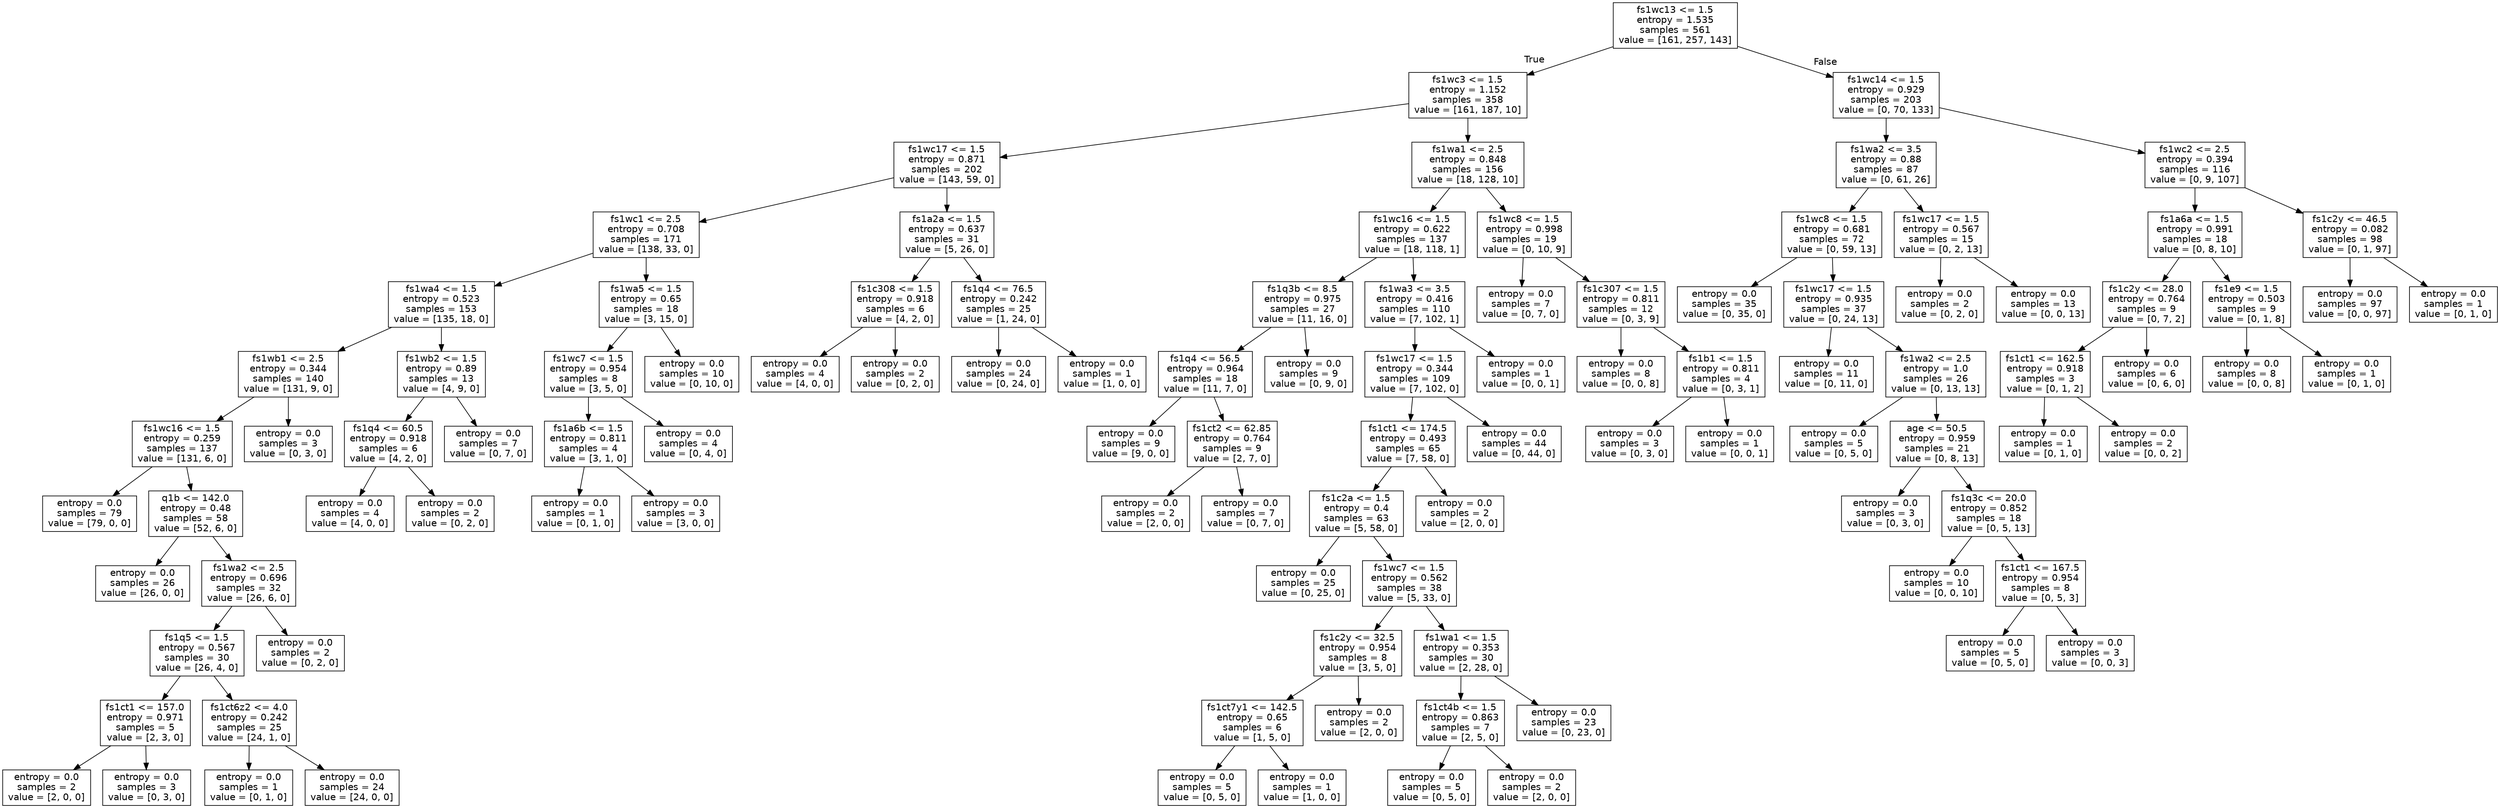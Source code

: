 digraph Tree {
node [shape=box, fontname="helvetica"] ;
edge [fontname="helvetica"] ;
0 [label="fs1wc13 <= 1.5\nentropy = 1.535\nsamples = 561\nvalue = [161, 257, 143]"] ;
1 [label="fs1wc3 <= 1.5\nentropy = 1.152\nsamples = 358\nvalue = [161, 187, 10]"] ;
0 -> 1 [labeldistance=2.5, labelangle=45, headlabel="True"] ;
2 [label="fs1wc17 <= 1.5\nentropy = 0.871\nsamples = 202\nvalue = [143, 59, 0]"] ;
1 -> 2 ;
3 [label="fs1wc1 <= 2.5\nentropy = 0.708\nsamples = 171\nvalue = [138, 33, 0]"] ;
2 -> 3 ;
4 [label="fs1wa4 <= 1.5\nentropy = 0.523\nsamples = 153\nvalue = [135, 18, 0]"] ;
3 -> 4 ;
5 [label="fs1wb1 <= 2.5\nentropy = 0.344\nsamples = 140\nvalue = [131, 9, 0]"] ;
4 -> 5 ;
6 [label="fs1wc16 <= 1.5\nentropy = 0.259\nsamples = 137\nvalue = [131, 6, 0]"] ;
5 -> 6 ;
7 [label="entropy = 0.0\nsamples = 79\nvalue = [79, 0, 0]"] ;
6 -> 7 ;
8 [label="q1b <= 142.0\nentropy = 0.48\nsamples = 58\nvalue = [52, 6, 0]"] ;
6 -> 8 ;
9 [label="entropy = 0.0\nsamples = 26\nvalue = [26, 0, 0]"] ;
8 -> 9 ;
10 [label="fs1wa2 <= 2.5\nentropy = 0.696\nsamples = 32\nvalue = [26, 6, 0]"] ;
8 -> 10 ;
11 [label="fs1q5 <= 1.5\nentropy = 0.567\nsamples = 30\nvalue = [26, 4, 0]"] ;
10 -> 11 ;
12 [label="fs1ct1 <= 157.0\nentropy = 0.971\nsamples = 5\nvalue = [2, 3, 0]"] ;
11 -> 12 ;
13 [label="entropy = 0.0\nsamples = 2\nvalue = [2, 0, 0]"] ;
12 -> 13 ;
14 [label="entropy = 0.0\nsamples = 3\nvalue = [0, 3, 0]"] ;
12 -> 14 ;
15 [label="fs1ct6z2 <= 4.0\nentropy = 0.242\nsamples = 25\nvalue = [24, 1, 0]"] ;
11 -> 15 ;
16 [label="entropy = 0.0\nsamples = 1\nvalue = [0, 1, 0]"] ;
15 -> 16 ;
17 [label="entropy = 0.0\nsamples = 24\nvalue = [24, 0, 0]"] ;
15 -> 17 ;
18 [label="entropy = 0.0\nsamples = 2\nvalue = [0, 2, 0]"] ;
10 -> 18 ;
19 [label="entropy = 0.0\nsamples = 3\nvalue = [0, 3, 0]"] ;
5 -> 19 ;
20 [label="fs1wb2 <= 1.5\nentropy = 0.89\nsamples = 13\nvalue = [4, 9, 0]"] ;
4 -> 20 ;
21 [label="fs1q4 <= 60.5\nentropy = 0.918\nsamples = 6\nvalue = [4, 2, 0]"] ;
20 -> 21 ;
22 [label="entropy = 0.0\nsamples = 4\nvalue = [4, 0, 0]"] ;
21 -> 22 ;
23 [label="entropy = 0.0\nsamples = 2\nvalue = [0, 2, 0]"] ;
21 -> 23 ;
24 [label="entropy = 0.0\nsamples = 7\nvalue = [0, 7, 0]"] ;
20 -> 24 ;
25 [label="fs1wa5 <= 1.5\nentropy = 0.65\nsamples = 18\nvalue = [3, 15, 0]"] ;
3 -> 25 ;
26 [label="fs1wc7 <= 1.5\nentropy = 0.954\nsamples = 8\nvalue = [3, 5, 0]"] ;
25 -> 26 ;
27 [label="fs1a6b <= 1.5\nentropy = 0.811\nsamples = 4\nvalue = [3, 1, 0]"] ;
26 -> 27 ;
28 [label="entropy = 0.0\nsamples = 1\nvalue = [0, 1, 0]"] ;
27 -> 28 ;
29 [label="entropy = 0.0\nsamples = 3\nvalue = [3, 0, 0]"] ;
27 -> 29 ;
30 [label="entropy = 0.0\nsamples = 4\nvalue = [0, 4, 0]"] ;
26 -> 30 ;
31 [label="entropy = 0.0\nsamples = 10\nvalue = [0, 10, 0]"] ;
25 -> 31 ;
32 [label="fs1a2a <= 1.5\nentropy = 0.637\nsamples = 31\nvalue = [5, 26, 0]"] ;
2 -> 32 ;
33 [label="fs1c308 <= 1.5\nentropy = 0.918\nsamples = 6\nvalue = [4, 2, 0]"] ;
32 -> 33 ;
34 [label="entropy = 0.0\nsamples = 4\nvalue = [4, 0, 0]"] ;
33 -> 34 ;
35 [label="entropy = 0.0\nsamples = 2\nvalue = [0, 2, 0]"] ;
33 -> 35 ;
36 [label="fs1q4 <= 76.5\nentropy = 0.242\nsamples = 25\nvalue = [1, 24, 0]"] ;
32 -> 36 ;
37 [label="entropy = 0.0\nsamples = 24\nvalue = [0, 24, 0]"] ;
36 -> 37 ;
38 [label="entropy = 0.0\nsamples = 1\nvalue = [1, 0, 0]"] ;
36 -> 38 ;
39 [label="fs1wa1 <= 2.5\nentropy = 0.848\nsamples = 156\nvalue = [18, 128, 10]"] ;
1 -> 39 ;
40 [label="fs1wc16 <= 1.5\nentropy = 0.622\nsamples = 137\nvalue = [18, 118, 1]"] ;
39 -> 40 ;
41 [label="fs1q3b <= 8.5\nentropy = 0.975\nsamples = 27\nvalue = [11, 16, 0]"] ;
40 -> 41 ;
42 [label="fs1q4 <= 56.5\nentropy = 0.964\nsamples = 18\nvalue = [11, 7, 0]"] ;
41 -> 42 ;
43 [label="entropy = 0.0\nsamples = 9\nvalue = [9, 0, 0]"] ;
42 -> 43 ;
44 [label="fs1ct2 <= 62.85\nentropy = 0.764\nsamples = 9\nvalue = [2, 7, 0]"] ;
42 -> 44 ;
45 [label="entropy = 0.0\nsamples = 2\nvalue = [2, 0, 0]"] ;
44 -> 45 ;
46 [label="entropy = 0.0\nsamples = 7\nvalue = [0, 7, 0]"] ;
44 -> 46 ;
47 [label="entropy = 0.0\nsamples = 9\nvalue = [0, 9, 0]"] ;
41 -> 47 ;
48 [label="fs1wa3 <= 3.5\nentropy = 0.416\nsamples = 110\nvalue = [7, 102, 1]"] ;
40 -> 48 ;
49 [label="fs1wc17 <= 1.5\nentropy = 0.344\nsamples = 109\nvalue = [7, 102, 0]"] ;
48 -> 49 ;
50 [label="fs1ct1 <= 174.5\nentropy = 0.493\nsamples = 65\nvalue = [7, 58, 0]"] ;
49 -> 50 ;
51 [label="fs1c2a <= 1.5\nentropy = 0.4\nsamples = 63\nvalue = [5, 58, 0]"] ;
50 -> 51 ;
52 [label="entropy = 0.0\nsamples = 25\nvalue = [0, 25, 0]"] ;
51 -> 52 ;
53 [label="fs1wc7 <= 1.5\nentropy = 0.562\nsamples = 38\nvalue = [5, 33, 0]"] ;
51 -> 53 ;
54 [label="fs1c2y <= 32.5\nentropy = 0.954\nsamples = 8\nvalue = [3, 5, 0]"] ;
53 -> 54 ;
55 [label="fs1ct7y1 <= 142.5\nentropy = 0.65\nsamples = 6\nvalue = [1, 5, 0]"] ;
54 -> 55 ;
56 [label="entropy = 0.0\nsamples = 5\nvalue = [0, 5, 0]"] ;
55 -> 56 ;
57 [label="entropy = 0.0\nsamples = 1\nvalue = [1, 0, 0]"] ;
55 -> 57 ;
58 [label="entropy = 0.0\nsamples = 2\nvalue = [2, 0, 0]"] ;
54 -> 58 ;
59 [label="fs1wa1 <= 1.5\nentropy = 0.353\nsamples = 30\nvalue = [2, 28, 0]"] ;
53 -> 59 ;
60 [label="fs1ct4b <= 1.5\nentropy = 0.863\nsamples = 7\nvalue = [2, 5, 0]"] ;
59 -> 60 ;
61 [label="entropy = 0.0\nsamples = 5\nvalue = [0, 5, 0]"] ;
60 -> 61 ;
62 [label="entropy = 0.0\nsamples = 2\nvalue = [2, 0, 0]"] ;
60 -> 62 ;
63 [label="entropy = 0.0\nsamples = 23\nvalue = [0, 23, 0]"] ;
59 -> 63 ;
64 [label="entropy = 0.0\nsamples = 2\nvalue = [2, 0, 0]"] ;
50 -> 64 ;
65 [label="entropy = 0.0\nsamples = 44\nvalue = [0, 44, 0]"] ;
49 -> 65 ;
66 [label="entropy = 0.0\nsamples = 1\nvalue = [0, 0, 1]"] ;
48 -> 66 ;
67 [label="fs1wc8 <= 1.5\nentropy = 0.998\nsamples = 19\nvalue = [0, 10, 9]"] ;
39 -> 67 ;
68 [label="entropy = 0.0\nsamples = 7\nvalue = [0, 7, 0]"] ;
67 -> 68 ;
69 [label="fs1c307 <= 1.5\nentropy = 0.811\nsamples = 12\nvalue = [0, 3, 9]"] ;
67 -> 69 ;
70 [label="entropy = 0.0\nsamples = 8\nvalue = [0, 0, 8]"] ;
69 -> 70 ;
71 [label="fs1b1 <= 1.5\nentropy = 0.811\nsamples = 4\nvalue = [0, 3, 1]"] ;
69 -> 71 ;
72 [label="entropy = 0.0\nsamples = 3\nvalue = [0, 3, 0]"] ;
71 -> 72 ;
73 [label="entropy = 0.0\nsamples = 1\nvalue = [0, 0, 1]"] ;
71 -> 73 ;
74 [label="fs1wc14 <= 1.5\nentropy = 0.929\nsamples = 203\nvalue = [0, 70, 133]"] ;
0 -> 74 [labeldistance=2.5, labelangle=-45, headlabel="False"] ;
75 [label="fs1wa2 <= 3.5\nentropy = 0.88\nsamples = 87\nvalue = [0, 61, 26]"] ;
74 -> 75 ;
76 [label="fs1wc8 <= 1.5\nentropy = 0.681\nsamples = 72\nvalue = [0, 59, 13]"] ;
75 -> 76 ;
77 [label="entropy = 0.0\nsamples = 35\nvalue = [0, 35, 0]"] ;
76 -> 77 ;
78 [label="fs1wc17 <= 1.5\nentropy = 0.935\nsamples = 37\nvalue = [0, 24, 13]"] ;
76 -> 78 ;
79 [label="entropy = 0.0\nsamples = 11\nvalue = [0, 11, 0]"] ;
78 -> 79 ;
80 [label="fs1wa2 <= 2.5\nentropy = 1.0\nsamples = 26\nvalue = [0, 13, 13]"] ;
78 -> 80 ;
81 [label="entropy = 0.0\nsamples = 5\nvalue = [0, 5, 0]"] ;
80 -> 81 ;
82 [label="age <= 50.5\nentropy = 0.959\nsamples = 21\nvalue = [0, 8, 13]"] ;
80 -> 82 ;
83 [label="entropy = 0.0\nsamples = 3\nvalue = [0, 3, 0]"] ;
82 -> 83 ;
84 [label="fs1q3c <= 20.0\nentropy = 0.852\nsamples = 18\nvalue = [0, 5, 13]"] ;
82 -> 84 ;
85 [label="entropy = 0.0\nsamples = 10\nvalue = [0, 0, 10]"] ;
84 -> 85 ;
86 [label="fs1ct1 <= 167.5\nentropy = 0.954\nsamples = 8\nvalue = [0, 5, 3]"] ;
84 -> 86 ;
87 [label="entropy = 0.0\nsamples = 5\nvalue = [0, 5, 0]"] ;
86 -> 87 ;
88 [label="entropy = 0.0\nsamples = 3\nvalue = [0, 0, 3]"] ;
86 -> 88 ;
89 [label="fs1wc17 <= 1.5\nentropy = 0.567\nsamples = 15\nvalue = [0, 2, 13]"] ;
75 -> 89 ;
90 [label="entropy = 0.0\nsamples = 2\nvalue = [0, 2, 0]"] ;
89 -> 90 ;
91 [label="entropy = 0.0\nsamples = 13\nvalue = [0, 0, 13]"] ;
89 -> 91 ;
92 [label="fs1wc2 <= 2.5\nentropy = 0.394\nsamples = 116\nvalue = [0, 9, 107]"] ;
74 -> 92 ;
93 [label="fs1a6a <= 1.5\nentropy = 0.991\nsamples = 18\nvalue = [0, 8, 10]"] ;
92 -> 93 ;
94 [label="fs1c2y <= 28.0\nentropy = 0.764\nsamples = 9\nvalue = [0, 7, 2]"] ;
93 -> 94 ;
95 [label="fs1ct1 <= 162.5\nentropy = 0.918\nsamples = 3\nvalue = [0, 1, 2]"] ;
94 -> 95 ;
96 [label="entropy = 0.0\nsamples = 1\nvalue = [0, 1, 0]"] ;
95 -> 96 ;
97 [label="entropy = 0.0\nsamples = 2\nvalue = [0, 0, 2]"] ;
95 -> 97 ;
98 [label="entropy = 0.0\nsamples = 6\nvalue = [0, 6, 0]"] ;
94 -> 98 ;
99 [label="fs1e9 <= 1.5\nentropy = 0.503\nsamples = 9\nvalue = [0, 1, 8]"] ;
93 -> 99 ;
100 [label="entropy = 0.0\nsamples = 8\nvalue = [0, 0, 8]"] ;
99 -> 100 ;
101 [label="entropy = 0.0\nsamples = 1\nvalue = [0, 1, 0]"] ;
99 -> 101 ;
102 [label="fs1c2y <= 46.5\nentropy = 0.082\nsamples = 98\nvalue = [0, 1, 97]"] ;
92 -> 102 ;
103 [label="entropy = 0.0\nsamples = 97\nvalue = [0, 0, 97]"] ;
102 -> 103 ;
104 [label="entropy = 0.0\nsamples = 1\nvalue = [0, 1, 0]"] ;
102 -> 104 ;
}